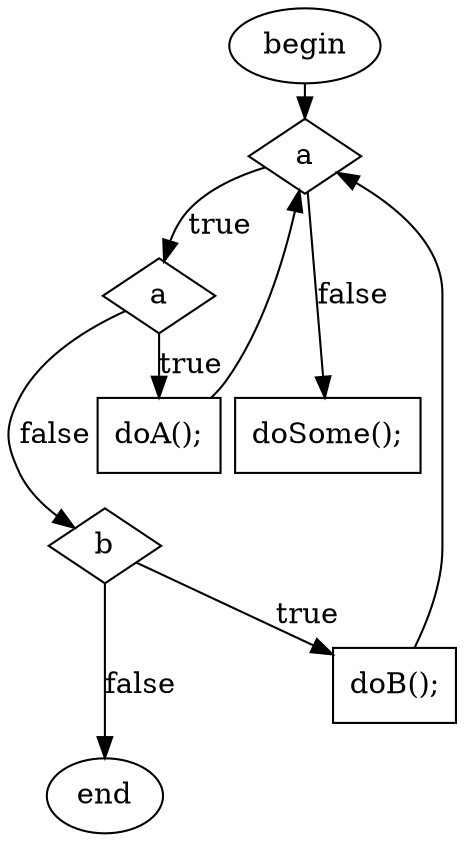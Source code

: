 digraph G{
ranksep = 0.1;
nodesep = 0.1;
F0T0[ shape=ellipse, label="begin", style="filled", fillcolor="white"]
F40T116[ shape=diamond, label="a", style="filled", fillcolor="white"]
F52T114[ shape=diamond, label="a", style="filled", fillcolor="white"]
F63T68[ shape=box, label="doA();", style="filled", fillcolor="white"]
F77T114TelseIf[ shape=diamond, label="b", style="filled", fillcolor="white"]
F88T93[ shape=box, label="doB();", style="filled", fillcolor="white"]
F106T112[ shape=ellipse, label="end", style="filled", fillcolor="white"]
F118T126[ shape=box, label="doSome();", style="filled", fillcolor="white"]
F0T0 -> F40T116
F40T116 -> F52T114[label="true", minlen=1]
F52T114 -> F63T68[label="true", minlen=1]
F52T114 -> F77T114TelseIf[label="false", minlen=2]
F77T114TelseIf -> F88T93[label="true", minlen=1]
F77T114TelseIf -> F106T112[label="false", minlen=2]
F63T68 -> F40T116
F88T93 -> F40T116
F40T116 -> F118T126[label="false", minlen=2]
}
